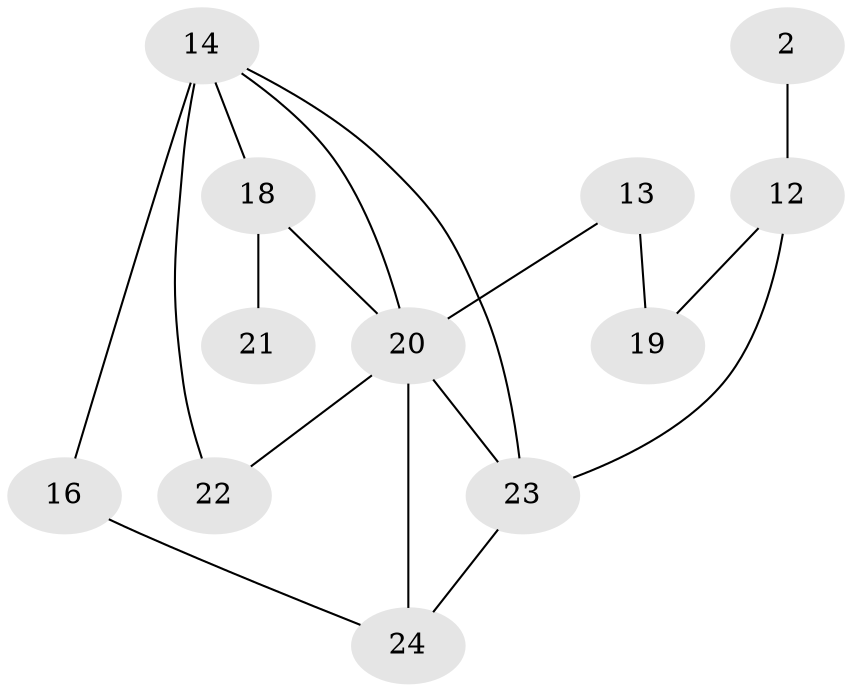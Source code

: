 // original degree distribution, {0: 0.20689655172413793, 1: 0.20689655172413793, 2: 0.3275862068965517, 5: 0.017241379310344827, 4: 0.10344827586206896, 3: 0.1206896551724138, 6: 0.017241379310344827}
// Generated by graph-tools (version 1.1) at 2025/35/03/04/25 23:35:56]
// undirected, 12 vertices, 17 edges
graph export_dot {
  node [color=gray90,style=filled];
  2;
  12;
  13;
  14;
  16;
  18;
  19;
  20;
  21;
  22;
  23;
  24;
  2 -- 12 [weight=1.0];
  12 -- 19 [weight=1.0];
  12 -- 23 [weight=1.0];
  13 -- 19 [weight=1.0];
  13 -- 20 [weight=1.0];
  14 -- 16 [weight=1.0];
  14 -- 18 [weight=1.0];
  14 -- 20 [weight=1.0];
  14 -- 22 [weight=2.0];
  14 -- 23 [weight=1.0];
  16 -- 24 [weight=1.0];
  18 -- 20 [weight=1.0];
  18 -- 21 [weight=1.0];
  20 -- 22 [weight=1.0];
  20 -- 23 [weight=1.0];
  20 -- 24 [weight=2.0];
  23 -- 24 [weight=1.0];
}
